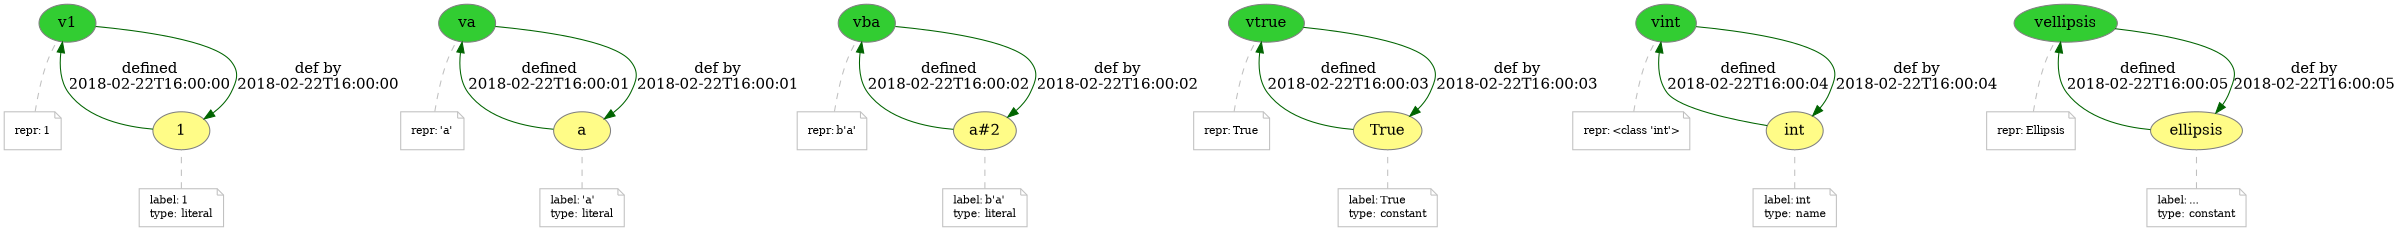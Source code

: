 digraph "PROV" { size="16,12"; rankdir="BT";
"http://example.org/1" [fillcolor="#FFFC87",color="#808080",style="filled",label="1",URL="http://example.org/1"]
"http://example.org/1-attrs" [color="gray",shape="note",fontsize="10",fontcolor="black",label=<<TABLE cellpadding="0" border="0">
	<TR>
	    <TD align="left">label:</TD>
	    <TD align="left">1</TD>
	</TR>
	<TR>
	    <TD align="left">type:</TD>
	    <TD align="left">literal</TD>
	</TR>
</TABLE>>]
"http://example.org/1-attrs" -> "http://example.org/1" [color="gray",style="dashed",arrowhead="none"]
"http://example.org/v1" [fillcolor="#32CD32",color="#808080",style="filled",label="v1",URL="http://example.org/v1"]
"http://example.org/v1-attrs" [color="gray",shape="note",fontsize="10",fontcolor="black",label=<<TABLE cellpadding="0" border="0">
	<TR>
	    <TD align="left">repr:</TD>
	    <TD align="left">1</TD>
	</TR>
</TABLE>>]
"http://example.org/v1-attrs" -> "http://example.org/v1" [color="gray",style="dashed",arrowhead="none"]
"http://example.org/1" -> "http://example.org/v1" [fontsize="14",labeldistance="1.5",color="darkgreen",labelangle="60.0",rotation="20",label="defined
2018-02-22T16:00:00"]
"http://example.org/v1" -> "http://example.org/1" [fontsize="14",labeldistance="1.5",color="darkgreen",labelangle="60.0",rotation="20",label="def by
2018-02-22T16:00:00"]
"http://example.org/a" [fillcolor="#FFFC87",color="#808080",style="filled",label="a",URL="http://example.org/a"]
"http://example.org/a-attrs" [color="gray",shape="note",fontsize="10",fontcolor="black",label=<<TABLE cellpadding="0" border="0">
	<TR>
	    <TD align="left">label:</TD>
	    <TD align="left">&#x27;a&#x27;</TD>
	</TR>
	<TR>
	    <TD align="left">type:</TD>
	    <TD align="left">literal</TD>
	</TR>
</TABLE>>]
"http://example.org/a-attrs" -> "http://example.org/a" [color="gray",style="dashed",arrowhead="none"]
"http://example.org/va" [fillcolor="#32CD32",color="#808080",style="filled",label="va",URL="http://example.org/va"]
"http://example.org/va-attrs" [color="gray",shape="note",fontsize="10",fontcolor="black",label=<<TABLE cellpadding="0" border="0">
	<TR>
	    <TD align="left">repr:</TD>
	    <TD align="left">&#x27;a&#x27;</TD>
	</TR>
</TABLE>>]
"http://example.org/va-attrs" -> "http://example.org/va" [color="gray",style="dashed",arrowhead="none"]
"http://example.org/a" -> "http://example.org/va" [fontsize="14",labeldistance="1.5",color="darkgreen",labelangle="60.0",rotation="20",label="defined
2018-02-22T16:00:01"]
"http://example.org/va" -> "http://example.org/a" [fontsize="14",labeldistance="1.5",color="darkgreen",labelangle="60.0",rotation="20",label="def by
2018-02-22T16:00:01"]
"http://example.org/a#2" [fillcolor="#FFFC87",color="#808080",style="filled",label="a#2",URL="http://example.org/a#2"]
"http://example.org/a#2-attrs" [color="gray",shape="note",fontsize="10",fontcolor="black",label=<<TABLE cellpadding="0" border="0">
	<TR>
	    <TD align="left">label:</TD>
	    <TD align="left">b&#x27;a&#x27;</TD>
	</TR>
	<TR>
	    <TD align="left">type:</TD>
	    <TD align="left">literal</TD>
	</TR>
</TABLE>>]
"http://example.org/a#2-attrs" -> "http://example.org/a#2" [color="gray",style="dashed",arrowhead="none"]
"http://example.org/vba" [fillcolor="#32CD32",color="#808080",style="filled",label="vba",URL="http://example.org/vba"]
"http://example.org/vba-attrs" [color="gray",shape="note",fontsize="10",fontcolor="black",label=<<TABLE cellpadding="0" border="0">
	<TR>
	    <TD align="left">repr:</TD>
	    <TD align="left">b&#x27;a&#x27;</TD>
	</TR>
</TABLE>>]
"http://example.org/vba-attrs" -> "http://example.org/vba" [color="gray",style="dashed",arrowhead="none"]
"http://example.org/a#2" -> "http://example.org/vba" [fontsize="14",labeldistance="1.5",color="darkgreen",labelangle="60.0",rotation="20",label="defined
2018-02-22T16:00:02"]
"http://example.org/vba" -> "http://example.org/a#2" [fontsize="14",labeldistance="1.5",color="darkgreen",labelangle="60.0",rotation="20",label="def by
2018-02-22T16:00:02"]
"http://example.org/True" [fillcolor="#FFFC87",color="#808080",style="filled",label="True",URL="http://example.org/True"]
"http://example.org/True-attrs" [color="gray",shape="note",fontsize="10",fontcolor="black",label=<<TABLE cellpadding="0" border="0">
	<TR>
	    <TD align="left">label:</TD>
	    <TD align="left">True</TD>
	</TR>
	<TR>
	    <TD align="left">type:</TD>
	    <TD align="left">constant</TD>
	</TR>
</TABLE>>]
"http://example.org/True-attrs" -> "http://example.org/True" [color="gray",style="dashed",arrowhead="none"]
"http://example.org/vtrue" [fillcolor="#32CD32",color="#808080",style="filled",label="vtrue",URL="http://example.org/vtrue"]
"http://example.org/vtrue-attrs" [color="gray",shape="note",fontsize="10",fontcolor="black",label=<<TABLE cellpadding="0" border="0">
	<TR>
	    <TD align="left">repr:</TD>
	    <TD align="left">True</TD>
	</TR>
</TABLE>>]
"http://example.org/vtrue-attrs" -> "http://example.org/vtrue" [color="gray",style="dashed",arrowhead="none"]
"http://example.org/True" -> "http://example.org/vtrue" [fontsize="14",labeldistance="1.5",color="darkgreen",labelangle="60.0",rotation="20",label="defined
2018-02-22T16:00:03"]
"http://example.org/vtrue" -> "http://example.org/True" [fontsize="14",labeldistance="1.5",color="darkgreen",labelangle="60.0",rotation="20",label="def by
2018-02-22T16:00:03"]
"http://example.org/int" [fillcolor="#FFFC87",color="#808080",style="filled",label="int",URL="http://example.org/int"]
"http://example.org/int-attrs" [color="gray",shape="note",fontsize="10",fontcolor="black",label=<<TABLE cellpadding="0" border="0">
	<TR>
	    <TD align="left">label:</TD>
	    <TD align="left">int</TD>
	</TR>
	<TR>
	    <TD align="left">type:</TD>
	    <TD align="left">name</TD>
	</TR>
</TABLE>>]
"http://example.org/int-attrs" -> "http://example.org/int" [color="gray",style="dashed",arrowhead="none"]
"http://example.org/vint" [fillcolor="#32CD32",color="#808080",style="filled",label="vint",URL="http://example.org/vint"]
"http://example.org/vint-attrs" [color="gray",shape="note",fontsize="10",fontcolor="black",label=<<TABLE cellpadding="0" border="0">
	<TR>
	    <TD align="left">repr:</TD>
	    <TD align="left">&lt;class &#x27;int&#x27;&gt;</TD>
	</TR>
</TABLE>>]
"http://example.org/vint-attrs" -> "http://example.org/vint" [color="gray",style="dashed",arrowhead="none"]
"http://example.org/int" -> "http://example.org/vint" [fontsize="14",labeldistance="1.5",color="darkgreen",labelangle="60.0",rotation="20",label="defined
2018-02-22T16:00:04"]
"http://example.org/vint" -> "http://example.org/int" [fontsize="14",labeldistance="1.5",color="darkgreen",labelangle="60.0",rotation="20",label="def by
2018-02-22T16:00:04"]
"http://example.org/ellipsis" [fillcolor="#FFFC87",color="#808080",style="filled",label="ellipsis",URL="http://example.org/ellipsis"]
"http://example.org/ellipsis-attrs" [color="gray",shape="note",fontsize="10",fontcolor="black",label=<<TABLE cellpadding="0" border="0">
	<TR>
	    <TD align="left">label:</TD>
	    <TD align="left">...</TD>
	</TR>
	<TR>
	    <TD align="left">type:</TD>
	    <TD align="left">constant</TD>
	</TR>
</TABLE>>]
"http://example.org/ellipsis-attrs" -> "http://example.org/ellipsis" [color="gray",style="dashed",arrowhead="none"]
"http://example.org/vellipsis" [fillcolor="#32CD32",color="#808080",style="filled",label="vellipsis",URL="http://example.org/vellipsis"]
"http://example.org/vellipsis-attrs" [color="gray",shape="note",fontsize="10",fontcolor="black",label=<<TABLE cellpadding="0" border="0">
	<TR>
	    <TD align="left">repr:</TD>
	    <TD align="left">Ellipsis</TD>
	</TR>
</TABLE>>]
"http://example.org/vellipsis-attrs" -> "http://example.org/vellipsis" [color="gray",style="dashed",arrowhead="none"]
"http://example.org/ellipsis" -> "http://example.org/vellipsis" [fontsize="14",labeldistance="1.5",color="darkgreen",labelangle="60.0",rotation="20",label="defined
2018-02-22T16:00:05"]
"http://example.org/vellipsis" -> "http://example.org/ellipsis" [fontsize="14",labeldistance="1.5",color="darkgreen",labelangle="60.0",rotation="20",label="def by
2018-02-22T16:00:05"]
}